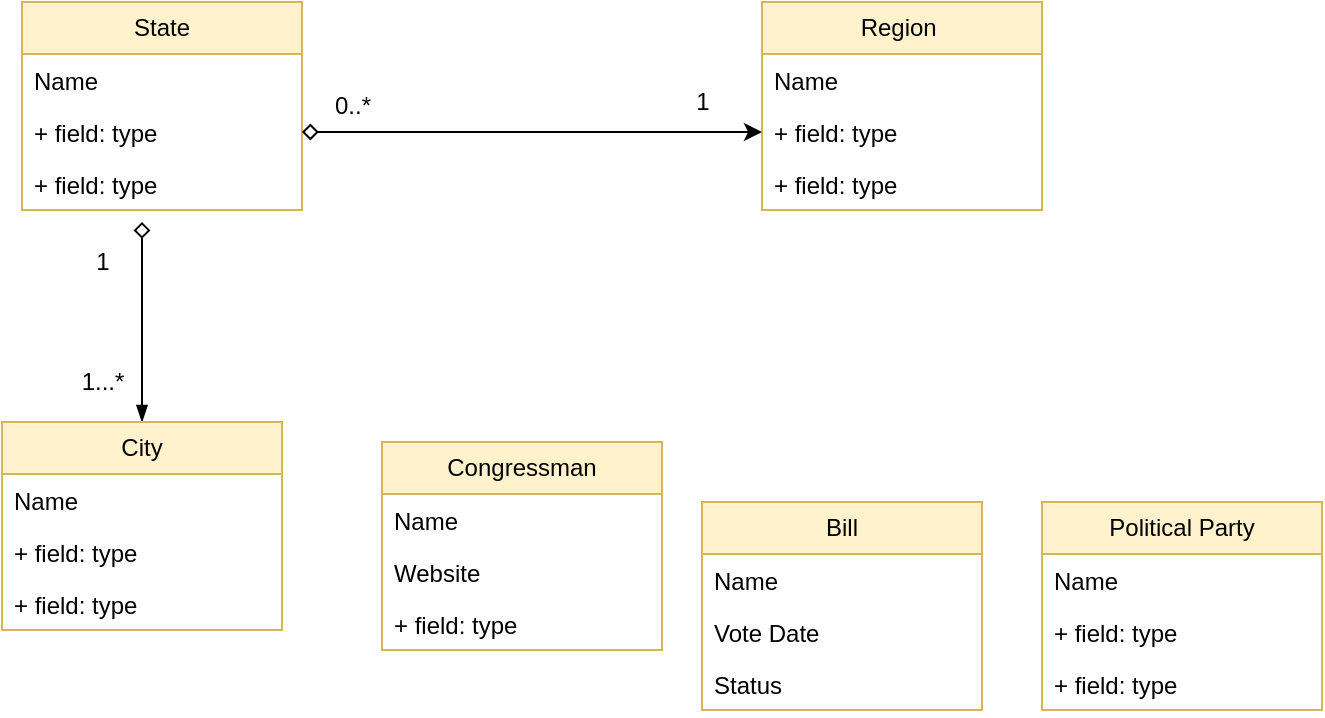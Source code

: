 <mxfile version="21.1.7" type="github">
  <diagram id="C5RBs43oDa-KdzZeNtuy" name="Page-1">
    <mxGraphModel dx="838" dy="597" grid="1" gridSize="10" guides="1" tooltips="1" connect="1" arrows="1" fold="1" page="1" pageScale="1" pageWidth="827" pageHeight="1169" math="0" shadow="0">
      <root>
        <mxCell id="WIyWlLk6GJQsqaUBKTNV-0" />
        <mxCell id="WIyWlLk6GJQsqaUBKTNV-1" parent="WIyWlLk6GJQsqaUBKTNV-0" />
        <mxCell id="OlO_kZvP0beqll59QKhN-2" value="State" style="swimlane;fontStyle=0;childLayout=stackLayout;horizontal=1;startSize=26;fillColor=#fff2cc;horizontalStack=0;resizeParent=1;resizeParentMax=0;resizeLast=0;collapsible=1;marginBottom=0;whiteSpace=wrap;html=1;strokeColor=#d6b656;" parent="WIyWlLk6GJQsqaUBKTNV-1" vertex="1">
          <mxGeometry x="70" y="30" width="140" height="104" as="geometry" />
        </mxCell>
        <mxCell id="OlO_kZvP0beqll59QKhN-3" value="Name" style="text;strokeColor=none;fillColor=none;align=left;verticalAlign=top;spacingLeft=4;spacingRight=4;overflow=hidden;rotatable=0;points=[[0,0.5],[1,0.5]];portConstraint=eastwest;whiteSpace=wrap;html=1;" parent="OlO_kZvP0beqll59QKhN-2" vertex="1">
          <mxGeometry y="26" width="140" height="26" as="geometry" />
        </mxCell>
        <mxCell id="OlO_kZvP0beqll59QKhN-4" value="+ field: type" style="text;strokeColor=none;fillColor=none;align=left;verticalAlign=top;spacingLeft=4;spacingRight=4;overflow=hidden;rotatable=0;points=[[0,0.5],[1,0.5]];portConstraint=eastwest;whiteSpace=wrap;html=1;" parent="OlO_kZvP0beqll59QKhN-2" vertex="1">
          <mxGeometry y="52" width="140" height="26" as="geometry" />
        </mxCell>
        <mxCell id="OlO_kZvP0beqll59QKhN-5" value="+ field: type" style="text;strokeColor=none;fillColor=none;align=left;verticalAlign=top;spacingLeft=4;spacingRight=4;overflow=hidden;rotatable=0;points=[[0,0.5],[1,0.5]];portConstraint=eastwest;whiteSpace=wrap;html=1;" parent="OlO_kZvP0beqll59QKhN-2" vertex="1">
          <mxGeometry y="78" width="140" height="26" as="geometry" />
        </mxCell>
        <mxCell id="OlO_kZvP0beqll59QKhN-6" value="Region&amp;nbsp;" style="swimlane;fontStyle=0;childLayout=stackLayout;horizontal=1;startSize=26;fillColor=#fff2cc;horizontalStack=0;resizeParent=1;resizeParentMax=0;resizeLast=0;collapsible=1;marginBottom=0;whiteSpace=wrap;html=1;strokeColor=#d6b656;" parent="WIyWlLk6GJQsqaUBKTNV-1" vertex="1">
          <mxGeometry x="440" y="30" width="140" height="104" as="geometry" />
        </mxCell>
        <mxCell id="OlO_kZvP0beqll59QKhN-7" value="Name" style="text;strokeColor=none;fillColor=none;align=left;verticalAlign=top;spacingLeft=4;spacingRight=4;overflow=hidden;rotatable=0;points=[[0,0.5],[1,0.5]];portConstraint=eastwest;whiteSpace=wrap;html=1;" parent="OlO_kZvP0beqll59QKhN-6" vertex="1">
          <mxGeometry y="26" width="140" height="26" as="geometry" />
        </mxCell>
        <mxCell id="OlO_kZvP0beqll59QKhN-8" value="+ field: type" style="text;strokeColor=none;fillColor=none;align=left;verticalAlign=top;spacingLeft=4;spacingRight=4;overflow=hidden;rotatable=0;points=[[0,0.5],[1,0.5]];portConstraint=eastwest;whiteSpace=wrap;html=1;" parent="OlO_kZvP0beqll59QKhN-6" vertex="1">
          <mxGeometry y="52" width="140" height="26" as="geometry" />
        </mxCell>
        <mxCell id="OlO_kZvP0beqll59QKhN-9" value="+ field: type" style="text;strokeColor=none;fillColor=none;align=left;verticalAlign=top;spacingLeft=4;spacingRight=4;overflow=hidden;rotatable=0;points=[[0,0.5],[1,0.5]];portConstraint=eastwest;whiteSpace=wrap;html=1;" parent="OlO_kZvP0beqll59QKhN-6" vertex="1">
          <mxGeometry y="78" width="140" height="26" as="geometry" />
        </mxCell>
        <mxCell id="OlO_kZvP0beqll59QKhN-10" value="Political Party" style="swimlane;fontStyle=0;childLayout=stackLayout;horizontal=1;startSize=26;fillColor=#fff2cc;horizontalStack=0;resizeParent=1;resizeParentMax=0;resizeLast=0;collapsible=1;marginBottom=0;whiteSpace=wrap;html=1;strokeColor=#d6b656;" parent="WIyWlLk6GJQsqaUBKTNV-1" vertex="1">
          <mxGeometry x="580" y="280" width="140" height="104" as="geometry" />
        </mxCell>
        <mxCell id="OlO_kZvP0beqll59QKhN-11" value="Name" style="text;strokeColor=none;fillColor=none;align=left;verticalAlign=top;spacingLeft=4;spacingRight=4;overflow=hidden;rotatable=0;points=[[0,0.5],[1,0.5]];portConstraint=eastwest;whiteSpace=wrap;html=1;" parent="OlO_kZvP0beqll59QKhN-10" vertex="1">
          <mxGeometry y="26" width="140" height="26" as="geometry" />
        </mxCell>
        <mxCell id="OlO_kZvP0beqll59QKhN-12" value="+ field: type" style="text;strokeColor=none;fillColor=none;align=left;verticalAlign=top;spacingLeft=4;spacingRight=4;overflow=hidden;rotatable=0;points=[[0,0.5],[1,0.5]];portConstraint=eastwest;whiteSpace=wrap;html=1;" parent="OlO_kZvP0beqll59QKhN-10" vertex="1">
          <mxGeometry y="52" width="140" height="26" as="geometry" />
        </mxCell>
        <mxCell id="OlO_kZvP0beqll59QKhN-13" value="+ field: type" style="text;strokeColor=none;fillColor=none;align=left;verticalAlign=top;spacingLeft=4;spacingRight=4;overflow=hidden;rotatable=0;points=[[0,0.5],[1,0.5]];portConstraint=eastwest;whiteSpace=wrap;html=1;" parent="OlO_kZvP0beqll59QKhN-10" vertex="1">
          <mxGeometry y="78" width="140" height="26" as="geometry" />
        </mxCell>
        <mxCell id="OlO_kZvP0beqll59QKhN-14" value="Bill" style="swimlane;fontStyle=0;childLayout=stackLayout;horizontal=1;startSize=26;fillColor=#fff2cc;horizontalStack=0;resizeParent=1;resizeParentMax=0;resizeLast=0;collapsible=1;marginBottom=0;whiteSpace=wrap;html=1;strokeColor=#d6b656;" parent="WIyWlLk6GJQsqaUBKTNV-1" vertex="1">
          <mxGeometry x="410" y="280" width="140" height="104" as="geometry" />
        </mxCell>
        <mxCell id="OlO_kZvP0beqll59QKhN-15" value="Name" style="text;strokeColor=none;fillColor=none;align=left;verticalAlign=top;spacingLeft=4;spacingRight=4;overflow=hidden;rotatable=0;points=[[0,0.5],[1,0.5]];portConstraint=eastwest;whiteSpace=wrap;html=1;" parent="OlO_kZvP0beqll59QKhN-14" vertex="1">
          <mxGeometry y="26" width="140" height="26" as="geometry" />
        </mxCell>
        <mxCell id="OlO_kZvP0beqll59QKhN-16" value="Vote Date" style="text;strokeColor=none;fillColor=none;align=left;verticalAlign=top;spacingLeft=4;spacingRight=4;overflow=hidden;rotatable=0;points=[[0,0.5],[1,0.5]];portConstraint=eastwest;whiteSpace=wrap;html=1;" parent="OlO_kZvP0beqll59QKhN-14" vertex="1">
          <mxGeometry y="52" width="140" height="26" as="geometry" />
        </mxCell>
        <mxCell id="OlO_kZvP0beqll59QKhN-17" value="Status" style="text;strokeColor=none;fillColor=none;align=left;verticalAlign=top;spacingLeft=4;spacingRight=4;overflow=hidden;rotatable=0;points=[[0,0.5],[1,0.5]];portConstraint=eastwest;whiteSpace=wrap;html=1;" parent="OlO_kZvP0beqll59QKhN-14" vertex="1">
          <mxGeometry y="78" width="140" height="26" as="geometry" />
        </mxCell>
        <mxCell id="OlO_kZvP0beqll59QKhN-18" value="Congressman" style="swimlane;fontStyle=0;childLayout=stackLayout;horizontal=1;startSize=26;fillColor=#fff2cc;horizontalStack=0;resizeParent=1;resizeParentMax=0;resizeLast=0;collapsible=1;marginBottom=0;whiteSpace=wrap;html=1;strokeColor=#d6b656;" parent="WIyWlLk6GJQsqaUBKTNV-1" vertex="1">
          <mxGeometry x="250" y="250" width="140" height="104" as="geometry" />
        </mxCell>
        <mxCell id="OlO_kZvP0beqll59QKhN-19" value="Name" style="text;strokeColor=none;fillColor=none;align=left;verticalAlign=top;spacingLeft=4;spacingRight=4;overflow=hidden;rotatable=0;points=[[0,0.5],[1,0.5]];portConstraint=eastwest;whiteSpace=wrap;html=1;" parent="OlO_kZvP0beqll59QKhN-18" vertex="1">
          <mxGeometry y="26" width="140" height="26" as="geometry" />
        </mxCell>
        <mxCell id="OlO_kZvP0beqll59QKhN-20" value="Website" style="text;strokeColor=none;fillColor=none;align=left;verticalAlign=top;spacingLeft=4;spacingRight=4;overflow=hidden;rotatable=0;points=[[0,0.5],[1,0.5]];portConstraint=eastwest;whiteSpace=wrap;html=1;" parent="OlO_kZvP0beqll59QKhN-18" vertex="1">
          <mxGeometry y="52" width="140" height="26" as="geometry" />
        </mxCell>
        <mxCell id="OlO_kZvP0beqll59QKhN-21" value="+ field: type" style="text;strokeColor=none;fillColor=none;align=left;verticalAlign=top;spacingLeft=4;spacingRight=4;overflow=hidden;rotatable=0;points=[[0,0.5],[1,0.5]];portConstraint=eastwest;whiteSpace=wrap;html=1;" parent="OlO_kZvP0beqll59QKhN-18" vertex="1">
          <mxGeometry y="78" width="140" height="26" as="geometry" />
        </mxCell>
        <mxCell id="OlO_kZvP0beqll59QKhN-29" style="edgeStyle=orthogonalEdgeStyle;rounded=0;orthogonalLoop=1;jettySize=auto;html=1;exitX=0.5;exitY=0;exitDx=0;exitDy=0;startArrow=blockThin;startFill=1;endArrow=diamond;endFill=0;" parent="WIyWlLk6GJQsqaUBKTNV-1" source="OlO_kZvP0beqll59QKhN-22" edge="1">
          <mxGeometry relative="1" as="geometry">
            <mxPoint x="130" y="140" as="targetPoint" />
          </mxGeometry>
        </mxCell>
        <mxCell id="OlO_kZvP0beqll59QKhN-22" value="City" style="swimlane;fontStyle=0;childLayout=stackLayout;horizontal=1;startSize=26;fillColor=#fff2cc;horizontalStack=0;resizeParent=1;resizeParentMax=0;resizeLast=0;collapsible=1;marginBottom=0;whiteSpace=wrap;html=1;strokeColor=#d6b656;" parent="WIyWlLk6GJQsqaUBKTNV-1" vertex="1">
          <mxGeometry x="60" y="240" width="140" height="104" as="geometry" />
        </mxCell>
        <mxCell id="OlO_kZvP0beqll59QKhN-23" value="Name" style="text;strokeColor=none;fillColor=none;align=left;verticalAlign=top;spacingLeft=4;spacingRight=4;overflow=hidden;rotatable=0;points=[[0,0.5],[1,0.5]];portConstraint=eastwest;whiteSpace=wrap;html=1;" parent="OlO_kZvP0beqll59QKhN-22" vertex="1">
          <mxGeometry y="26" width="140" height="26" as="geometry" />
        </mxCell>
        <mxCell id="OlO_kZvP0beqll59QKhN-24" value="+ field: type" style="text;strokeColor=none;fillColor=none;align=left;verticalAlign=top;spacingLeft=4;spacingRight=4;overflow=hidden;rotatable=0;points=[[0,0.5],[1,0.5]];portConstraint=eastwest;whiteSpace=wrap;html=1;" parent="OlO_kZvP0beqll59QKhN-22" vertex="1">
          <mxGeometry y="52" width="140" height="26" as="geometry" />
        </mxCell>
        <mxCell id="OlO_kZvP0beqll59QKhN-25" value="+ field: type" style="text;strokeColor=none;fillColor=none;align=left;verticalAlign=top;spacingLeft=4;spacingRight=4;overflow=hidden;rotatable=0;points=[[0,0.5],[1,0.5]];portConstraint=eastwest;whiteSpace=wrap;html=1;" parent="OlO_kZvP0beqll59QKhN-22" vertex="1">
          <mxGeometry y="78" width="140" height="26" as="geometry" />
        </mxCell>
        <mxCell id="OlO_kZvP0beqll59QKhN-30" value="1" style="text;html=1;align=center;verticalAlign=middle;resizable=0;points=[];autosize=1;strokeColor=none;fillColor=none;" parent="WIyWlLk6GJQsqaUBKTNV-1" vertex="1">
          <mxGeometry x="95" y="145" width="30" height="30" as="geometry" />
        </mxCell>
        <mxCell id="OlO_kZvP0beqll59QKhN-31" value="1...*" style="text;html=1;align=center;verticalAlign=middle;resizable=0;points=[];autosize=1;strokeColor=none;fillColor=none;" parent="WIyWlLk6GJQsqaUBKTNV-1" vertex="1">
          <mxGeometry x="90" y="205" width="40" height="30" as="geometry" />
        </mxCell>
        <mxCell id="OlO_kZvP0beqll59QKhN-32" style="edgeStyle=orthogonalEdgeStyle;rounded=0;orthogonalLoop=1;jettySize=auto;html=1;exitX=1;exitY=0.5;exitDx=0;exitDy=0;entryX=0;entryY=0.5;entryDx=0;entryDy=0;startArrow=diamond;startFill=0;" parent="WIyWlLk6GJQsqaUBKTNV-1" source="OlO_kZvP0beqll59QKhN-4" target="OlO_kZvP0beqll59QKhN-8" edge="1">
          <mxGeometry relative="1" as="geometry" />
        </mxCell>
        <mxCell id="HMlzOr2Ddq14kG5iMpy3-0" value="0..*" style="text;html=1;align=center;verticalAlign=middle;resizable=0;points=[];autosize=1;strokeColor=none;fillColor=none;" vertex="1" parent="WIyWlLk6GJQsqaUBKTNV-1">
          <mxGeometry x="215" y="67" width="40" height="30" as="geometry" />
        </mxCell>
        <mxCell id="HMlzOr2Ddq14kG5iMpy3-1" value="1" style="text;html=1;align=center;verticalAlign=middle;resizable=0;points=[];autosize=1;strokeColor=none;fillColor=none;" vertex="1" parent="WIyWlLk6GJQsqaUBKTNV-1">
          <mxGeometry x="395" y="65" width="30" height="30" as="geometry" />
        </mxCell>
      </root>
    </mxGraphModel>
  </diagram>
</mxfile>
